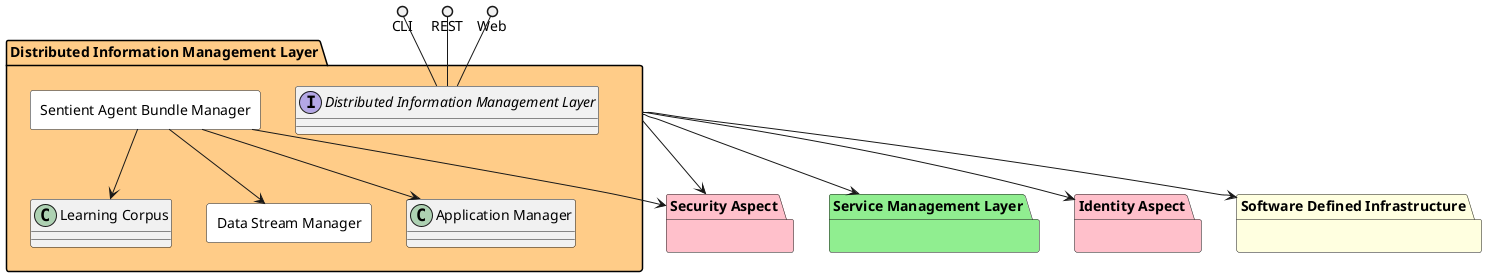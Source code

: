 @startuml


package "Software Defined Infrastructure" #lightyellow {

}

package "Service Management Layer" #lightgreen {

}

package "Security Aspect" #pink {

}

package "Identity Aspect" #pink {

}


package "Distributed Information Management Layer" #ffcc88 {

    interface "Distributed Information Management Layer" as i {
    
    }
}

CLI ()-- i
REST ()-- i
Web ()-- i

package "Distributed Information Management Layer" #ffcc88 {


rectangle "Data Stream Manager" #white {
}

rectangle "Sentient Agent Bundle Manager" #white {
}

    "Sentient Agent Bundle Manager" --> "Data Stream Manager"
    
    "Sentient Agent Bundle Manager" --> "Security Aspect"
    
    "Sentient Agent Bundle Manager" --> "Application Manager"
    
    "Sentient Agent Bundle Manager" --> "Learning Corpus"
    
}


    "Distributed Information Management Layer" --> "Software Defined Infrastructure"

    "Distributed Information Management Layer" --> "Service Management Layer"

    "Distributed Information Management Layer" --> "Security Aspect"

    "Distributed Information Management Layer" --> "Identity Aspect"


@enduml
